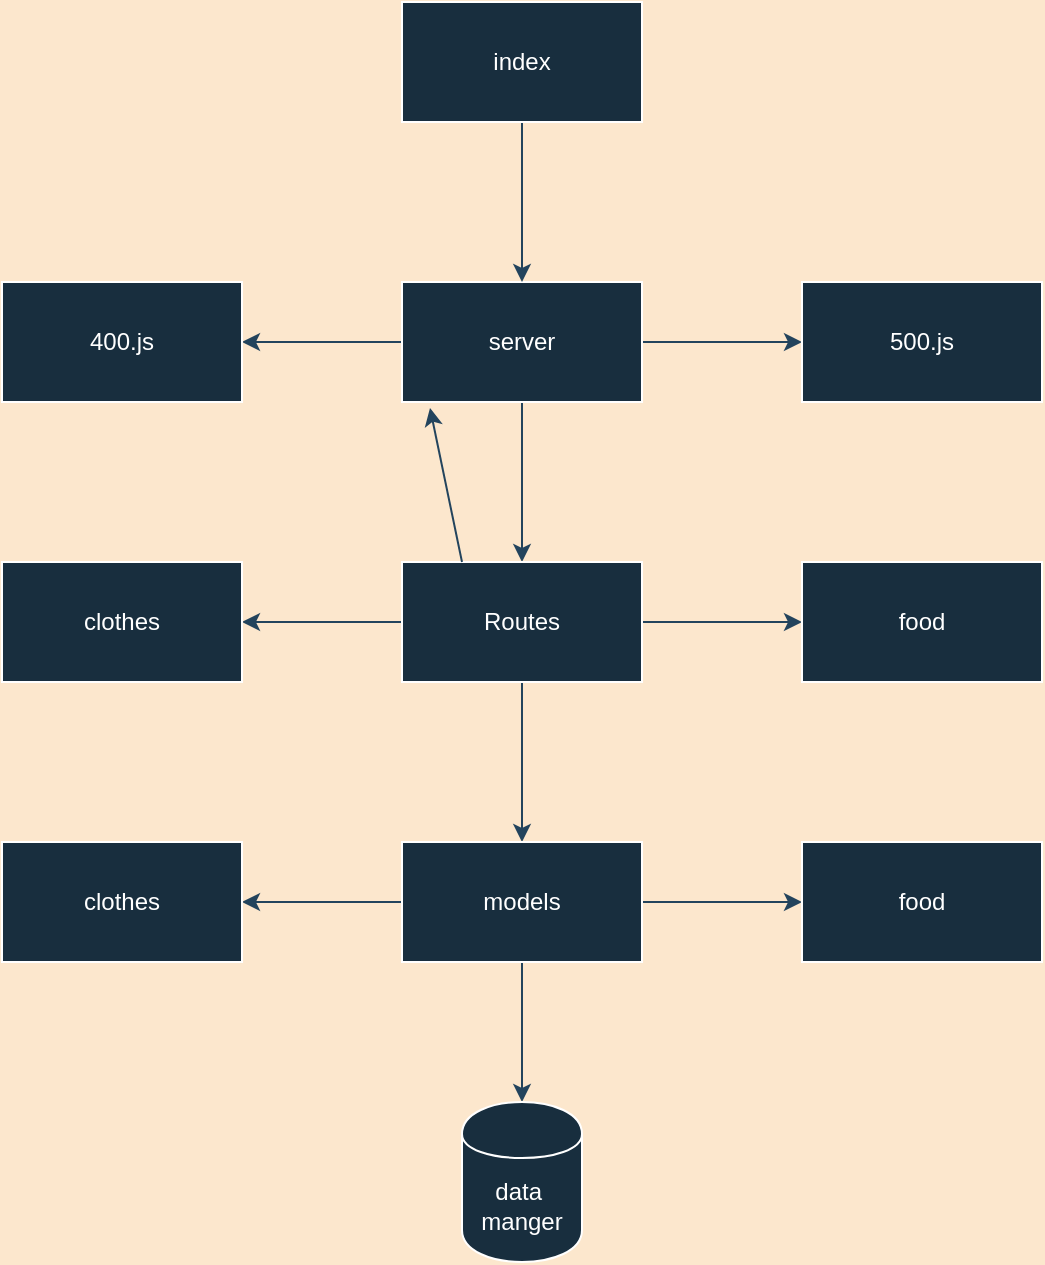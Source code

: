 <mxfile version="14.6.13" type="github">
  <diagram id="CL8leKWfxjIJt_8WidKE" name="Page-1">
    <mxGraphModel dx="1038" dy="580" grid="1" gridSize="10" guides="1" tooltips="1" connect="1" arrows="1" fold="1" page="1" pageScale="1" pageWidth="827" pageHeight="1169" background="#FCE7CD" math="0" shadow="0">
      <root>
        <mxCell id="0" />
        <mxCell id="1" parent="0" />
        <mxCell id="cTBSaIggxrQVCcP5OS2q-3" value="" style="edgeStyle=orthogonalEdgeStyle;rounded=0;orthogonalLoop=1;jettySize=auto;html=1;labelBackgroundColor=#FCE7CD;strokeColor=#23445D;" parent="1" source="cTBSaIggxrQVCcP5OS2q-1" target="cTBSaIggxrQVCcP5OS2q-2" edge="1">
          <mxGeometry relative="1" as="geometry" />
        </mxCell>
        <mxCell id="cTBSaIggxrQVCcP5OS2q-7" value="" style="edgeStyle=orthogonalEdgeStyle;rounded=0;orthogonalLoop=1;jettySize=auto;html=1;labelBackgroundColor=#FCE7CD;strokeColor=#23445D;" parent="1" source="cTBSaIggxrQVCcP5OS2q-1" target="cTBSaIggxrQVCcP5OS2q-6" edge="1">
          <mxGeometry relative="1" as="geometry" />
        </mxCell>
        <mxCell id="cTBSaIggxrQVCcP5OS2q-9" value="" style="edgeStyle=orthogonalEdgeStyle;rounded=0;orthogonalLoop=1;jettySize=auto;html=1;labelBackgroundColor=#FCE7CD;strokeColor=#23445D;" parent="1" source="cTBSaIggxrQVCcP5OS2q-1" target="cTBSaIggxrQVCcP5OS2q-8" edge="1">
          <mxGeometry relative="1" as="geometry">
            <Array as="points">
              <mxPoint x="414" y="250" />
              <mxPoint x="414" y="250" />
            </Array>
          </mxGeometry>
        </mxCell>
        <mxCell id="cTBSaIggxrQVCcP5OS2q-1" value="server" style="rounded=0;whiteSpace=wrap;html=1;fillColor=#182E3E;strokeColor=#FFFFFF;fontColor=#FFFFFF;" parent="1" vertex="1">
          <mxGeometry x="354" y="150" width="120" height="60" as="geometry" />
        </mxCell>
        <mxCell id="cTBSaIggxrQVCcP5OS2q-2" value="500.js" style="rounded=0;whiteSpace=wrap;html=1;fillColor=#182E3E;strokeColor=#FFFFFF;fontColor=#FFFFFF;" parent="1" vertex="1">
          <mxGeometry x="554" y="150" width="120" height="60" as="geometry" />
        </mxCell>
        <mxCell id="fSzTIUBiWU-gHoduNxBV-15" value="" style="edgeStyle=orthogonalEdgeStyle;rounded=0;orthogonalLoop=1;jettySize=auto;html=1;labelBackgroundColor=#FCE7CD;strokeColor=#23445D;" edge="1" parent="1" source="cTBSaIggxrQVCcP5OS2q-4" target="cTBSaIggxrQVCcP5OS2q-1">
          <mxGeometry relative="1" as="geometry" />
        </mxCell>
        <mxCell id="cTBSaIggxrQVCcP5OS2q-4" value="index" style="rounded=0;whiteSpace=wrap;html=1;fillColor=#182E3E;strokeColor=#FFFFFF;fontColor=#FFFFFF;" parent="1" vertex="1">
          <mxGeometry x="354" y="10" width="120" height="60" as="geometry" />
        </mxCell>
        <mxCell id="cTBSaIggxrQVCcP5OS2q-6" value="400.js" style="rounded=0;whiteSpace=wrap;html=1;fillColor=#182E3E;strokeColor=#FFFFFF;fontColor=#FFFFFF;" parent="1" vertex="1">
          <mxGeometry x="154" y="150" width="120" height="60" as="geometry" />
        </mxCell>
        <mxCell id="fSzTIUBiWU-gHoduNxBV-2" value="" style="edgeStyle=orthogonalEdgeStyle;rounded=0;orthogonalLoop=1;jettySize=auto;html=1;labelBackgroundColor=#FCE7CD;strokeColor=#23445D;" edge="1" parent="1" source="cTBSaIggxrQVCcP5OS2q-8" target="fSzTIUBiWU-gHoduNxBV-1">
          <mxGeometry relative="1" as="geometry" />
        </mxCell>
        <mxCell id="fSzTIUBiWU-gHoduNxBV-4" value="" style="edgeStyle=orthogonalEdgeStyle;rounded=0;orthogonalLoop=1;jettySize=auto;html=1;labelBackgroundColor=#FCE7CD;strokeColor=#23445D;" edge="1" parent="1" source="cTBSaIggxrQVCcP5OS2q-8" target="fSzTIUBiWU-gHoduNxBV-3">
          <mxGeometry relative="1" as="geometry" />
        </mxCell>
        <mxCell id="fSzTIUBiWU-gHoduNxBV-6" value="" style="edgeStyle=orthogonalEdgeStyle;rounded=0;orthogonalLoop=1;jettySize=auto;html=1;labelBackgroundColor=#FCE7CD;strokeColor=#23445D;" edge="1" parent="1" source="cTBSaIggxrQVCcP5OS2q-8" target="fSzTIUBiWU-gHoduNxBV-5">
          <mxGeometry relative="1" as="geometry" />
        </mxCell>
        <mxCell id="cTBSaIggxrQVCcP5OS2q-8" value="Routes" style="rounded=0;whiteSpace=wrap;html=1;fillColor=#182E3E;strokeColor=#FFFFFF;fontColor=#FFFFFF;" parent="1" vertex="1">
          <mxGeometry x="354" y="290" width="120" height="60" as="geometry" />
        </mxCell>
        <mxCell id="fSzTIUBiWU-gHoduNxBV-1" value="food" style="rounded=0;whiteSpace=wrap;html=1;fillColor=#182E3E;strokeColor=#FFFFFF;fontColor=#FFFFFF;" vertex="1" parent="1">
          <mxGeometry x="554" y="290" width="120" height="60" as="geometry" />
        </mxCell>
        <mxCell id="fSzTIUBiWU-gHoduNxBV-3" value="clothes" style="rounded=0;whiteSpace=wrap;html=1;fillColor=#182E3E;strokeColor=#FFFFFF;fontColor=#FFFFFF;" vertex="1" parent="1">
          <mxGeometry x="154" y="290" width="120" height="60" as="geometry" />
        </mxCell>
        <mxCell id="fSzTIUBiWU-gHoduNxBV-8" value="" style="edgeStyle=orthogonalEdgeStyle;rounded=0;orthogonalLoop=1;jettySize=auto;html=1;labelBackgroundColor=#FCE7CD;strokeColor=#23445D;" edge="1" parent="1" source="fSzTIUBiWU-gHoduNxBV-5" target="fSzTIUBiWU-gHoduNxBV-7">
          <mxGeometry relative="1" as="geometry" />
        </mxCell>
        <mxCell id="fSzTIUBiWU-gHoduNxBV-10" value="" style="edgeStyle=orthogonalEdgeStyle;rounded=0;orthogonalLoop=1;jettySize=auto;html=1;labelBackgroundColor=#FCE7CD;strokeColor=#23445D;" edge="1" parent="1" source="fSzTIUBiWU-gHoduNxBV-5" target="fSzTIUBiWU-gHoduNxBV-9">
          <mxGeometry relative="1" as="geometry" />
        </mxCell>
        <mxCell id="fSzTIUBiWU-gHoduNxBV-14" value="" style="edgeStyle=orthogonalEdgeStyle;rounded=0;orthogonalLoop=1;jettySize=auto;html=1;labelBackgroundColor=#FCE7CD;strokeColor=#23445D;" edge="1" parent="1" source="fSzTIUBiWU-gHoduNxBV-5" target="fSzTIUBiWU-gHoduNxBV-13">
          <mxGeometry relative="1" as="geometry" />
        </mxCell>
        <mxCell id="fSzTIUBiWU-gHoduNxBV-5" value="models" style="rounded=0;whiteSpace=wrap;html=1;fillColor=#182E3E;strokeColor=#FFFFFF;fontColor=#FFFFFF;" vertex="1" parent="1">
          <mxGeometry x="354" y="430" width="120" height="60" as="geometry" />
        </mxCell>
        <mxCell id="fSzTIUBiWU-gHoduNxBV-7" value="food" style="rounded=0;whiteSpace=wrap;html=1;fillColor=#182E3E;strokeColor=#FFFFFF;fontColor=#FFFFFF;" vertex="1" parent="1">
          <mxGeometry x="554" y="430" width="120" height="60" as="geometry" />
        </mxCell>
        <mxCell id="fSzTIUBiWU-gHoduNxBV-9" value="clothes" style="rounded=0;whiteSpace=wrap;html=1;fillColor=#182E3E;strokeColor=#FFFFFF;fontColor=#FFFFFF;" vertex="1" parent="1">
          <mxGeometry x="154" y="430" width="120" height="60" as="geometry" />
        </mxCell>
        <mxCell id="fSzTIUBiWU-gHoduNxBV-13" value="data&amp;nbsp;&lt;br&gt;manger" style="shape=cylinder;whiteSpace=wrap;html=1;boundedLbl=1;backgroundOutline=1;rounded=0;fillColor=#182E3E;strokeColor=#FFFFFF;fontColor=#FFFFFF;" vertex="1" parent="1">
          <mxGeometry x="384" y="560" width="60" height="80" as="geometry" />
        </mxCell>
        <mxCell id="fSzTIUBiWU-gHoduNxBV-24" value="" style="endArrow=classic;html=1;strokeColor=#23445D;exitX=0.25;exitY=0;exitDx=0;exitDy=0;labelBackgroundColor=#FCE7CD;" edge="1" parent="1" source="cTBSaIggxrQVCcP5OS2q-8">
          <mxGeometry width="50" height="50" relative="1" as="geometry">
            <mxPoint x="390" y="330" as="sourcePoint" />
            <mxPoint x="368" y="213" as="targetPoint" />
          </mxGeometry>
        </mxCell>
      </root>
    </mxGraphModel>
  </diagram>
</mxfile>
